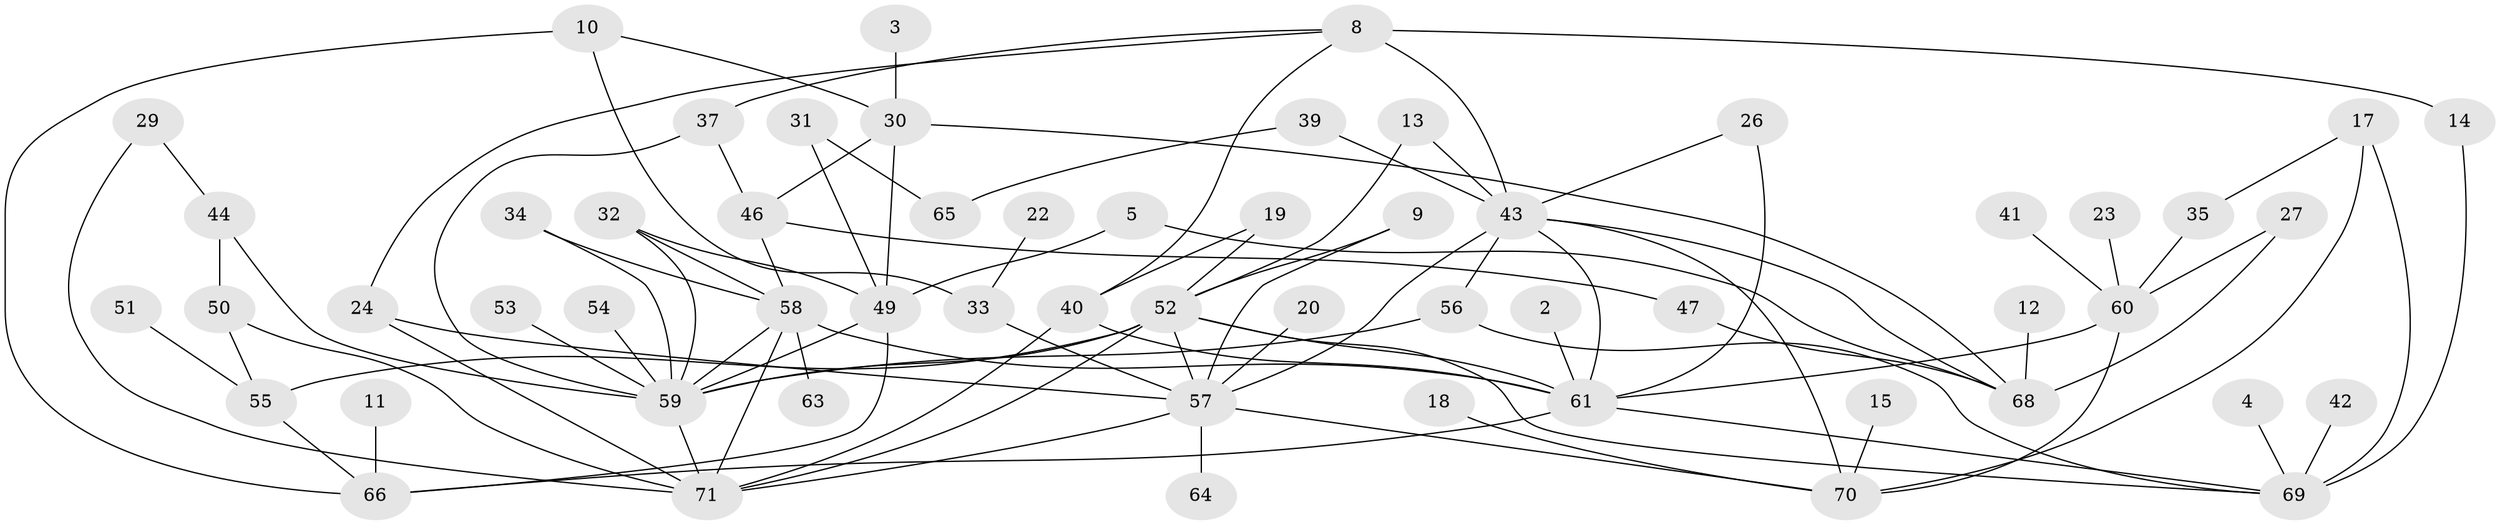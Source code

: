 // original degree distribution, {3: 0.15602836879432624, 2: 0.3333333333333333, 1: 0.19148936170212766, 4: 0.1276595744680851, 0: 0.0851063829787234, 5: 0.07092198581560284, 6: 0.028368794326241134, 7: 0.0070921985815602835}
// Generated by graph-tools (version 1.1) at 2025/25/03/09/25 03:25:23]
// undirected, 58 vertices, 96 edges
graph export_dot {
graph [start="1"]
  node [color=gray90,style=filled];
  2;
  3;
  4;
  5;
  8;
  9;
  10;
  11;
  12;
  13;
  14;
  15;
  17;
  18;
  19;
  20;
  22;
  23;
  24;
  26;
  27;
  29;
  30;
  31;
  32;
  33;
  34;
  35;
  37;
  39;
  40;
  41;
  42;
  43;
  44;
  46;
  47;
  49;
  50;
  51;
  52;
  53;
  54;
  55;
  56;
  57;
  58;
  59;
  60;
  61;
  63;
  64;
  65;
  66;
  68;
  69;
  70;
  71;
  2 -- 61 [weight=1.0];
  3 -- 30 [weight=1.0];
  4 -- 69 [weight=1.0];
  5 -- 49 [weight=1.0];
  5 -- 68 [weight=1.0];
  8 -- 14 [weight=1.0];
  8 -- 24 [weight=1.0];
  8 -- 37 [weight=1.0];
  8 -- 40 [weight=1.0];
  8 -- 43 [weight=2.0];
  9 -- 52 [weight=1.0];
  9 -- 57 [weight=1.0];
  10 -- 30 [weight=1.0];
  10 -- 33 [weight=1.0];
  10 -- 66 [weight=1.0];
  11 -- 66 [weight=1.0];
  12 -- 68 [weight=1.0];
  13 -- 43 [weight=1.0];
  13 -- 52 [weight=1.0];
  14 -- 69 [weight=1.0];
  15 -- 70 [weight=1.0];
  17 -- 35 [weight=1.0];
  17 -- 69 [weight=1.0];
  17 -- 70 [weight=1.0];
  18 -- 70 [weight=1.0];
  19 -- 40 [weight=1.0];
  19 -- 52 [weight=1.0];
  20 -- 57 [weight=1.0];
  22 -- 33 [weight=1.0];
  23 -- 60 [weight=1.0];
  24 -- 57 [weight=1.0];
  24 -- 71 [weight=1.0];
  26 -- 43 [weight=1.0];
  26 -- 61 [weight=1.0];
  27 -- 60 [weight=1.0];
  27 -- 68 [weight=1.0];
  29 -- 44 [weight=1.0];
  29 -- 71 [weight=1.0];
  30 -- 46 [weight=2.0];
  30 -- 49 [weight=1.0];
  30 -- 68 [weight=1.0];
  31 -- 49 [weight=1.0];
  31 -- 65 [weight=1.0];
  32 -- 49 [weight=1.0];
  32 -- 58 [weight=1.0];
  32 -- 59 [weight=1.0];
  33 -- 57 [weight=1.0];
  34 -- 58 [weight=1.0];
  34 -- 59 [weight=1.0];
  35 -- 60 [weight=1.0];
  37 -- 46 [weight=1.0];
  37 -- 59 [weight=2.0];
  39 -- 43 [weight=1.0];
  39 -- 65 [weight=1.0];
  40 -- 61 [weight=1.0];
  40 -- 71 [weight=1.0];
  41 -- 60 [weight=1.0];
  42 -- 69 [weight=2.0];
  43 -- 56 [weight=1.0];
  43 -- 57 [weight=1.0];
  43 -- 61 [weight=1.0];
  43 -- 68 [weight=1.0];
  43 -- 70 [weight=1.0];
  44 -- 50 [weight=1.0];
  44 -- 59 [weight=1.0];
  46 -- 47 [weight=1.0];
  46 -- 58 [weight=1.0];
  47 -- 68 [weight=1.0];
  49 -- 59 [weight=1.0];
  49 -- 66 [weight=1.0];
  50 -- 55 [weight=1.0];
  50 -- 71 [weight=1.0];
  51 -- 55 [weight=1.0];
  52 -- 55 [weight=1.0];
  52 -- 57 [weight=1.0];
  52 -- 59 [weight=1.0];
  52 -- 61 [weight=1.0];
  52 -- 69 [weight=1.0];
  52 -- 71 [weight=1.0];
  53 -- 59 [weight=1.0];
  54 -- 59 [weight=1.0];
  55 -- 66 [weight=1.0];
  56 -- 59 [weight=1.0];
  56 -- 69 [weight=1.0];
  57 -- 64 [weight=1.0];
  57 -- 70 [weight=1.0];
  57 -- 71 [weight=1.0];
  58 -- 59 [weight=1.0];
  58 -- 61 [weight=1.0];
  58 -- 63 [weight=1.0];
  58 -- 71 [weight=1.0];
  59 -- 71 [weight=1.0];
  60 -- 61 [weight=1.0];
  60 -- 70 [weight=1.0];
  61 -- 66 [weight=1.0];
  61 -- 69 [weight=1.0];
}
